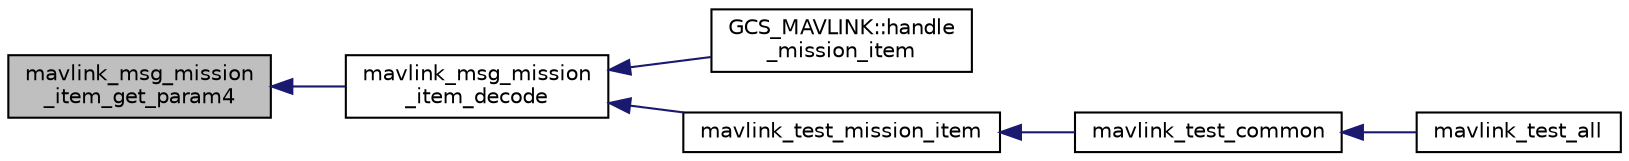 digraph "mavlink_msg_mission_item_get_param4"
{
 // INTERACTIVE_SVG=YES
  edge [fontname="Helvetica",fontsize="10",labelfontname="Helvetica",labelfontsize="10"];
  node [fontname="Helvetica",fontsize="10",shape=record];
  rankdir="LR";
  Node1 [label="mavlink_msg_mission\l_item_get_param4",height=0.2,width=0.4,color="black", fillcolor="grey75", style="filled" fontcolor="black"];
  Node1 -> Node2 [dir="back",color="midnightblue",fontsize="10",style="solid",fontname="Helvetica"];
  Node2 [label="mavlink_msg_mission\l_item_decode",height=0.2,width=0.4,color="black", fillcolor="white", style="filled",URL="$mavlink__msg__mission__item_8h.html#a5844c69ccd601e5621014390881b65c3",tooltip="Decode a mission_item message into a struct. "];
  Node2 -> Node3 [dir="back",color="midnightblue",fontsize="10",style="solid",fontname="Helvetica"];
  Node3 [label="GCS_MAVLINK::handle\l_mission_item",height=0.2,width=0.4,color="black", fillcolor="white", style="filled",URL="$classGCS__MAVLINK.html#a143a91427102a9aea995d10bad67f435"];
  Node2 -> Node4 [dir="back",color="midnightblue",fontsize="10",style="solid",fontname="Helvetica"];
  Node4 [label="mavlink_test_mission_item",height=0.2,width=0.4,color="black", fillcolor="white", style="filled",URL="$v1_80_2common_2testsuite_8h.html#a64cfa0f673c06b3deaa27bbb736aeed4"];
  Node4 -> Node5 [dir="back",color="midnightblue",fontsize="10",style="solid",fontname="Helvetica"];
  Node5 [label="mavlink_test_common",height=0.2,width=0.4,color="black", fillcolor="white", style="filled",URL="$v1_80_2common_2testsuite_8h.html#af349432601ac003d2c80a69c100c70a4"];
  Node5 -> Node6 [dir="back",color="midnightblue",fontsize="10",style="solid",fontname="Helvetica"];
  Node6 [label="mavlink_test_all",height=0.2,width=0.4,color="black", fillcolor="white", style="filled",URL="$v1_80_2common_2testsuite_8h.html#a4cc77b6c343679298da5d3c2b4e48759"];
}
